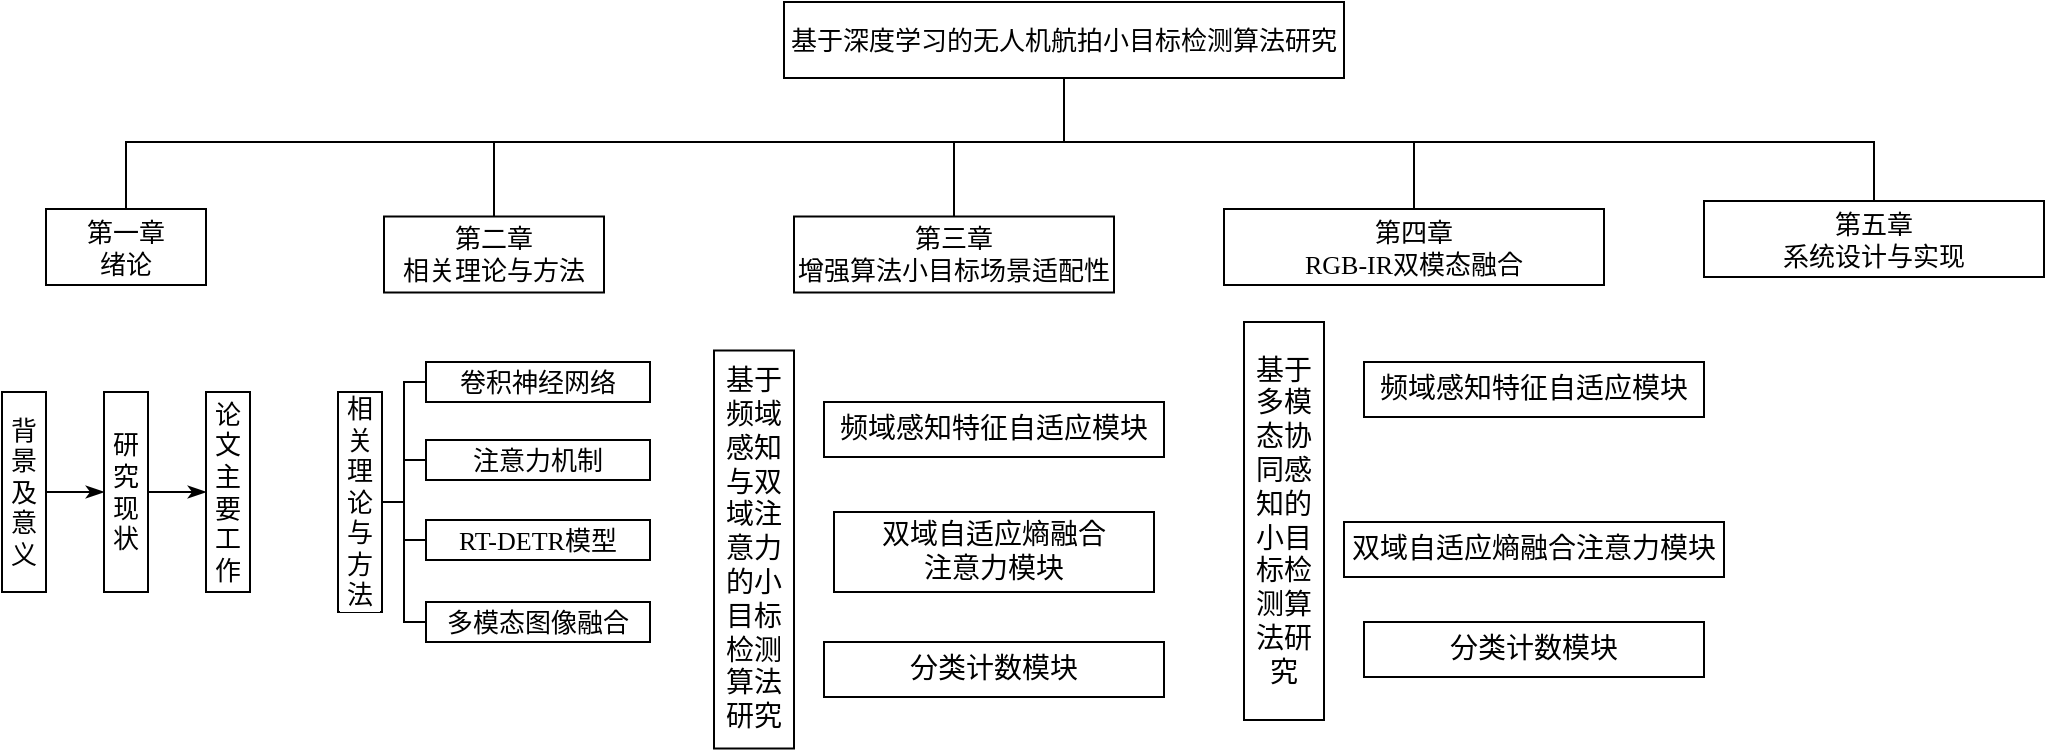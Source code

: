<mxfile version="26.1.0">
  <diagram name="第 1 页" id="Jhno6EoJuBNA1dP3zVc-">
    <mxGraphModel dx="928" dy="468" grid="1" gridSize="10" guides="1" tooltips="1" connect="1" arrows="1" fold="1" page="1" pageScale="1" pageWidth="827" pageHeight="1169" math="0" shadow="0">
      <root>
        <mxCell id="0" />
        <mxCell id="1" parent="0" />
        <mxCell id="KadRHXHtFz8DXNSLYVAC-9" style="edgeStyle=orthogonalEdgeStyle;shape=connector;rounded=0;orthogonalLoop=1;jettySize=auto;html=1;entryX=0.5;entryY=0;entryDx=0;entryDy=0;strokeColor=default;align=center;verticalAlign=middle;fontFamily=宋体;fontSize=13;fontColor=default;labelBackgroundColor=default;startFill=0;endArrow=none;" parent="1" source="KadRHXHtFz8DXNSLYVAC-1" target="KadRHXHtFz8DXNSLYVAC-3" edge="1">
          <mxGeometry relative="1" as="geometry">
            <Array as="points">
              <mxPoint x="720" y="390" />
              <mxPoint x="435" y="390" />
            </Array>
          </mxGeometry>
        </mxCell>
        <mxCell id="KadRHXHtFz8DXNSLYVAC-10" style="edgeStyle=orthogonalEdgeStyle;shape=connector;rounded=0;orthogonalLoop=1;jettySize=auto;html=1;entryX=0.5;entryY=0;entryDx=0;entryDy=0;strokeColor=default;align=center;verticalAlign=middle;fontFamily=宋体;fontSize=13;fontColor=default;labelBackgroundColor=default;startFill=0;endArrow=none;" parent="1" source="KadRHXHtFz8DXNSLYVAC-1" target="KadRHXHtFz8DXNSLYVAC-4" edge="1">
          <mxGeometry relative="1" as="geometry">
            <Array as="points">
              <mxPoint x="720" y="390" />
              <mxPoint x="665" y="390" />
            </Array>
          </mxGeometry>
        </mxCell>
        <mxCell id="KadRHXHtFz8DXNSLYVAC-11" style="edgeStyle=orthogonalEdgeStyle;shape=connector;rounded=0;orthogonalLoop=1;jettySize=auto;html=1;entryX=0.5;entryY=0;entryDx=0;entryDy=0;strokeColor=default;align=center;verticalAlign=middle;fontFamily=宋体;fontSize=13;fontColor=default;labelBackgroundColor=default;startFill=0;endArrow=none;" parent="1" source="KadRHXHtFz8DXNSLYVAC-1" target="KadRHXHtFz8DXNSLYVAC-5" edge="1">
          <mxGeometry relative="1" as="geometry">
            <Array as="points">
              <mxPoint x="720" y="390" />
              <mxPoint x="895" y="390" />
            </Array>
          </mxGeometry>
        </mxCell>
        <mxCell id="KadRHXHtFz8DXNSLYVAC-12" style="edgeStyle=orthogonalEdgeStyle;shape=connector;rounded=0;orthogonalLoop=1;jettySize=auto;html=1;entryX=0.5;entryY=0;entryDx=0;entryDy=0;strokeColor=default;align=center;verticalAlign=middle;fontFamily=宋体;fontSize=13;fontColor=default;labelBackgroundColor=default;startFill=0;endArrow=none;" parent="1" source="KadRHXHtFz8DXNSLYVAC-1" target="KadRHXHtFz8DXNSLYVAC-6" edge="1">
          <mxGeometry relative="1" as="geometry">
            <Array as="points">
              <mxPoint x="720" y="390" />
              <mxPoint x="1125" y="390" />
            </Array>
          </mxGeometry>
        </mxCell>
        <mxCell id="LNBZi4P7y57LkKZolX_N-5" style="edgeStyle=orthogonalEdgeStyle;rounded=0;orthogonalLoop=1;jettySize=auto;html=1;entryX=0.5;entryY=0;entryDx=0;entryDy=0;endArrow=none;startFill=0;" edge="1" parent="1" source="KadRHXHtFz8DXNSLYVAC-1" target="KadRHXHtFz8DXNSLYVAC-2">
          <mxGeometry relative="1" as="geometry">
            <Array as="points">
              <mxPoint x="720" y="390" />
              <mxPoint x="251" y="390" />
            </Array>
          </mxGeometry>
        </mxCell>
        <mxCell id="KadRHXHtFz8DXNSLYVAC-1" value="基于深度学习的无人机航拍小目标检测算法研究" style="rounded=0;whiteSpace=wrap;html=1;fontFamily=宋体;fontSize=13;" parent="1" vertex="1">
          <mxGeometry x="580" y="320" width="280" height="38" as="geometry" />
        </mxCell>
        <mxCell id="KadRHXHtFz8DXNSLYVAC-2" value="第一章&lt;div&gt;绪论&lt;/div&gt;" style="rounded=0;whiteSpace=wrap;html=1;fontFamily=宋体;fontSize=13;" parent="1" vertex="1">
          <mxGeometry x="211" y="423.5" width="80" height="38" as="geometry" />
        </mxCell>
        <mxCell id="KadRHXHtFz8DXNSLYVAC-3" value="第二章&lt;div&gt;相关理论与方法&lt;/div&gt;" style="rounded=0;whiteSpace=wrap;html=1;fontFamily=宋体;fontSize=13;" parent="1" vertex="1">
          <mxGeometry x="380" y="427.25" width="110" height="38" as="geometry" />
        </mxCell>
        <mxCell id="KadRHXHtFz8DXNSLYVAC-4" value="第三章&lt;div&gt;增强算法小目标场景适配性&lt;/div&gt;" style="rounded=0;whiteSpace=wrap;html=1;fontFamily=宋体;fontSize=13;" parent="1" vertex="1">
          <mxGeometry x="585" y="427.25" width="160" height="38" as="geometry" />
        </mxCell>
        <mxCell id="KadRHXHtFz8DXNSLYVAC-5" value="第四章&lt;div&gt;RGB-IR双模态融合&lt;/div&gt;" style="rounded=0;whiteSpace=wrap;html=1;fontFamily=宋体;fontSize=13;" parent="1" vertex="1">
          <mxGeometry x="800" y="423.5" width="190" height="38" as="geometry" />
        </mxCell>
        <mxCell id="KadRHXHtFz8DXNSLYVAC-6" value="第五章&lt;div&gt;&lt;span&gt;系统设计与实现&lt;/span&gt;&lt;/div&gt;" style="rounded=0;whiteSpace=wrap;html=1;fontFamily=宋体;fontSize=13;" parent="1" vertex="1">
          <mxGeometry x="1040" y="419.5" width="170" height="38" as="geometry" />
        </mxCell>
        <mxCell id="KadRHXHtFz8DXNSLYVAC-19" value="&lt;span style=&quot;font-size: 10.5pt;&quot;&gt;基于频域感知与双域注意力的小目标检测算法研究&lt;/span&gt;" style="rounded=0;whiteSpace=wrap;html=1;fontFamily=宋体;fontSize=13;fontColor=default;labelBackgroundColor=default;horizontal=1;verticalAlign=middle;" parent="1" vertex="1">
          <mxGeometry x="545" y="494.25" width="40" height="199" as="geometry" />
        </mxCell>
        <mxCell id="KadRHXHtFz8DXNSLYVAC-30" value="" style="group;fontFamily=宋体;fontSize=13;" parent="1" vertex="1" connectable="0">
          <mxGeometry x="189" y="515" width="124" height="100" as="geometry" />
        </mxCell>
        <mxCell id="KadRHXHtFz8DXNSLYVAC-28" style="edgeStyle=orthogonalEdgeStyle;shape=connector;rounded=0;orthogonalLoop=1;jettySize=auto;html=1;entryX=0;entryY=0.5;entryDx=0;entryDy=0;strokeColor=default;align=center;verticalAlign=middle;fontFamily=宋体;fontSize=13;fontColor=default;labelBackgroundColor=default;startFill=0;endArrow=classicThin;endFill=1;" parent="KadRHXHtFz8DXNSLYVAC-30" source="KadRHXHtFz8DXNSLYVAC-14" target="KadRHXHtFz8DXNSLYVAC-15" edge="1">
          <mxGeometry relative="1" as="geometry" />
        </mxCell>
        <mxCell id="KadRHXHtFz8DXNSLYVAC-14" value="背景及意义" style="rounded=0;whiteSpace=wrap;html=1;fontFamily=宋体;fontSize=13;fontColor=default;labelBackgroundColor=default;horizontal=1;verticalAlign=middle;" parent="KadRHXHtFz8DXNSLYVAC-30" vertex="1">
          <mxGeometry width="22" height="100" as="geometry" />
        </mxCell>
        <mxCell id="KadRHXHtFz8DXNSLYVAC-29" style="edgeStyle=orthogonalEdgeStyle;shape=connector;rounded=0;orthogonalLoop=1;jettySize=auto;html=1;entryX=0;entryY=0.5;entryDx=0;entryDy=0;strokeColor=default;align=center;verticalAlign=middle;fontFamily=宋体;fontSize=13;fontColor=default;labelBackgroundColor=default;startFill=0;endArrow=classicThin;endFill=1;" parent="KadRHXHtFz8DXNSLYVAC-30" source="KadRHXHtFz8DXNSLYVAC-15" target="KadRHXHtFz8DXNSLYVAC-16" edge="1">
          <mxGeometry relative="1" as="geometry" />
        </mxCell>
        <mxCell id="KadRHXHtFz8DXNSLYVAC-15" value="研究现状" style="rounded=0;whiteSpace=wrap;html=1;fontFamily=宋体;fontSize=13;fontColor=default;labelBackgroundColor=default;horizontal=1;verticalAlign=middle;" parent="KadRHXHtFz8DXNSLYVAC-30" vertex="1">
          <mxGeometry x="51" width="22" height="100" as="geometry" />
        </mxCell>
        <mxCell id="KadRHXHtFz8DXNSLYVAC-16" value="论文主要工作" style="rounded=0;whiteSpace=wrap;html=1;fontFamily=宋体;fontSize=13;fontColor=default;labelBackgroundColor=default;horizontal=1;verticalAlign=middle;" parent="KadRHXHtFz8DXNSLYVAC-30" vertex="1">
          <mxGeometry x="102" width="22" height="100" as="geometry" />
        </mxCell>
        <mxCell id="KadRHXHtFz8DXNSLYVAC-35" value="" style="group;fontFamily=宋体;fontSize=13;" parent="1" vertex="1" connectable="0">
          <mxGeometry x="357" y="500" width="156" height="140" as="geometry" />
        </mxCell>
        <mxCell id="KadRHXHtFz8DXNSLYVAC-31" style="edgeStyle=orthogonalEdgeStyle;shape=connector;rounded=0;orthogonalLoop=1;jettySize=auto;html=1;entryX=0;entryY=0.5;entryDx=0;entryDy=0;strokeColor=default;align=center;verticalAlign=middle;fontFamily=宋体;fontSize=13;fontColor=default;labelBackgroundColor=default;startFill=0;endArrow=none;exitX=1;exitY=0.5;exitDx=0;exitDy=0;" parent="KadRHXHtFz8DXNSLYVAC-35" source="KadRHXHtFz8DXNSLYVAC-18" target="KadRHXHtFz8DXNSLYVAC-21" edge="1">
          <mxGeometry relative="1" as="geometry">
            <mxPoint x="15" y="70" as="sourcePoint" />
            <mxPoint x="39" y="10" as="targetPoint" />
            <Array as="points">
              <mxPoint x="33" y="70" />
              <mxPoint x="33" y="10" />
            </Array>
          </mxGeometry>
        </mxCell>
        <mxCell id="KadRHXHtFz8DXNSLYVAC-32" style="edgeStyle=orthogonalEdgeStyle;shape=connector;rounded=0;orthogonalLoop=1;jettySize=auto;html=1;entryX=0;entryY=0.5;entryDx=0;entryDy=0;strokeColor=default;align=center;verticalAlign=middle;fontFamily=宋体;fontSize=13;fontColor=default;labelBackgroundColor=default;startFill=0;endArrow=none;" parent="KadRHXHtFz8DXNSLYVAC-35" edge="1">
          <mxGeometry relative="1" as="geometry">
            <mxPoint x="25.0" y="70.0" as="sourcePoint" />
            <mxPoint x="49" y="49" as="targetPoint" />
            <Array as="points">
              <mxPoint x="33" y="70" />
              <mxPoint x="33" y="49" />
            </Array>
          </mxGeometry>
        </mxCell>
        <mxCell id="KadRHXHtFz8DXNSLYVAC-33" style="edgeStyle=orthogonalEdgeStyle;shape=connector;rounded=0;orthogonalLoop=1;jettySize=auto;html=1;entryX=0;entryY=0.5;entryDx=0;entryDy=0;strokeColor=default;align=center;verticalAlign=middle;fontFamily=宋体;fontSize=13;fontColor=default;labelBackgroundColor=default;startFill=0;endArrow=none;" parent="KadRHXHtFz8DXNSLYVAC-35" edge="1">
          <mxGeometry relative="1" as="geometry">
            <mxPoint x="27" y="70" as="sourcePoint" />
            <mxPoint x="49" y="89" as="targetPoint" />
            <Array as="points">
              <mxPoint x="33" y="70" />
              <mxPoint x="33" y="89" />
            </Array>
          </mxGeometry>
        </mxCell>
        <mxCell id="KadRHXHtFz8DXNSLYVAC-34" style="edgeStyle=orthogonalEdgeStyle;shape=connector;rounded=0;orthogonalLoop=1;jettySize=auto;html=1;entryX=0;entryY=0.5;entryDx=0;entryDy=0;strokeColor=default;align=center;verticalAlign=middle;fontFamily=宋体;fontSize=13;fontColor=default;labelBackgroundColor=default;startFill=0;endArrow=none;" parent="KadRHXHtFz8DXNSLYVAC-35" target="KadRHXHtFz8DXNSLYVAC-24" edge="1">
          <mxGeometry relative="1" as="geometry">
            <mxPoint x="17" y="70" as="sourcePoint" />
            <mxPoint x="39" y="130" as="targetPoint" />
            <Array as="points">
              <mxPoint x="33" y="70" />
              <mxPoint x="33" y="130" />
            </Array>
          </mxGeometry>
        </mxCell>
        <mxCell id="KadRHXHtFz8DXNSLYVAC-18" value="相关理论与方法" style="rounded=0;whiteSpace=wrap;html=1;fontFamily=宋体;fontSize=13;fontColor=default;labelBackgroundColor=default;horizontal=1;verticalAlign=middle;" parent="KadRHXHtFz8DXNSLYVAC-35" vertex="1">
          <mxGeometry y="15" width="22" height="110" as="geometry" />
        </mxCell>
        <mxCell id="KadRHXHtFz8DXNSLYVAC-21" value="卷积神经网络" style="rounded=0;whiteSpace=wrap;html=1;fontFamily=宋体;fontSize=13;fontColor=default;labelBackgroundColor=default;" parent="KadRHXHtFz8DXNSLYVAC-35" vertex="1">
          <mxGeometry x="44" width="112" height="20" as="geometry" />
        </mxCell>
        <mxCell id="KadRHXHtFz8DXNSLYVAC-22" value="注意力机制" style="rounded=0;whiteSpace=wrap;html=1;fontFamily=宋体;fontSize=13;fontColor=default;labelBackgroundColor=default;" parent="KadRHXHtFz8DXNSLYVAC-35" vertex="1">
          <mxGeometry x="44" y="39" width="112" height="20" as="geometry" />
        </mxCell>
        <mxCell id="KadRHXHtFz8DXNSLYVAC-23" value="RT-DETR模型" style="rounded=0;whiteSpace=wrap;html=1;fontFamily=宋体;fontSize=13;fontColor=default;labelBackgroundColor=default;" parent="KadRHXHtFz8DXNSLYVAC-35" vertex="1">
          <mxGeometry x="44" y="79" width="112" height="20" as="geometry" />
        </mxCell>
        <mxCell id="KadRHXHtFz8DXNSLYVAC-24" value="多模态图像融合" style="rounded=0;whiteSpace=wrap;html=1;fontFamily=宋体;fontSize=13;fontColor=default;labelBackgroundColor=default;" parent="KadRHXHtFz8DXNSLYVAC-35" vertex="1">
          <mxGeometry x="44" y="120" width="112" height="20" as="geometry" />
        </mxCell>
        <mxCell id="KadRHXHtFz8DXNSLYVAC-25" style="edgeStyle=orthogonalEdgeStyle;shape=connector;rounded=0;orthogonalLoop=1;jettySize=auto;html=1;exitX=0.5;exitY=1;exitDx=0;exitDy=0;strokeColor=default;align=center;verticalAlign=middle;fontFamily=宋体;fontSize=13;fontColor=default;labelBackgroundColor=default;startFill=0;endArrow=none;" parent="KadRHXHtFz8DXNSLYVAC-35" source="KadRHXHtFz8DXNSLYVAC-21" target="KadRHXHtFz8DXNSLYVAC-21" edge="1">
          <mxGeometry relative="1" as="geometry" />
        </mxCell>
        <mxCell id="LNBZi4P7y57LkKZolX_N-2" value="&lt;span style=&quot;font-size: 10.5pt;&quot;&gt;频域感知特征自适应模块&lt;/span&gt;" style="rounded=0;whiteSpace=wrap;html=1;fontFamily=宋体;fontSize=13;fontColor=default;labelBackgroundColor=default;horizontal=1;verticalAlign=middle;" vertex="1" parent="1">
          <mxGeometry x="600" y="520" width="170" height="27.5" as="geometry" />
        </mxCell>
        <mxCell id="LNBZi4P7y57LkKZolX_N-3" value="&lt;span style=&quot;font-size: 10.5pt;&quot;&gt;双域自适应熵融合&lt;/span&gt;&lt;div&gt;&lt;span style=&quot;font-size: 10.5pt;&quot;&gt;注意力模块&lt;/span&gt;&lt;/div&gt;" style="rounded=0;whiteSpace=wrap;html=1;fontFamily=宋体;fontSize=13;fontColor=default;labelBackgroundColor=default;horizontal=1;verticalAlign=middle;" vertex="1" parent="1">
          <mxGeometry x="605" y="575" width="160" height="40" as="geometry" />
        </mxCell>
        <mxCell id="LNBZi4P7y57LkKZolX_N-4" value="&lt;span style=&quot;font-size: 10.5pt;&quot;&gt;分类计数模块&lt;/span&gt;" style="rounded=0;whiteSpace=wrap;html=1;fontFamily=宋体;fontSize=13;fontColor=default;labelBackgroundColor=default;horizontal=1;verticalAlign=middle;" vertex="1" parent="1">
          <mxGeometry x="600" y="640" width="170" height="27.5" as="geometry" />
        </mxCell>
        <mxCell id="LNBZi4P7y57LkKZolX_N-7" value="&lt;span style=&quot;font-size: 10.5pt;&quot;&gt;基于多模态协同感知的小目标检测算法研究&lt;/span&gt;" style="rounded=0;whiteSpace=wrap;html=1;fontFamily=宋体;fontSize=13;fontColor=default;labelBackgroundColor=default;horizontal=1;verticalAlign=middle;" vertex="1" parent="1">
          <mxGeometry x="810" y="480" width="40" height="199" as="geometry" />
        </mxCell>
        <mxCell id="LNBZi4P7y57LkKZolX_N-8" value="&lt;span style=&quot;font-size: 10.5pt;&quot;&gt;频域感知特征自适应模块&lt;/span&gt;" style="rounded=0;whiteSpace=wrap;html=1;fontFamily=宋体;fontSize=13;fontColor=default;labelBackgroundColor=default;horizontal=1;verticalAlign=middle;" vertex="1" parent="1">
          <mxGeometry x="870" y="500" width="170" height="27.5" as="geometry" />
        </mxCell>
        <mxCell id="LNBZi4P7y57LkKZolX_N-9" value="&lt;span style=&quot;font-size: 10.5pt;&quot;&gt;双域自适应熵融合注意力模块&lt;/span&gt;" style="rounded=0;whiteSpace=wrap;html=1;fontFamily=宋体;fontSize=13;fontColor=default;labelBackgroundColor=default;horizontal=1;verticalAlign=middle;" vertex="1" parent="1">
          <mxGeometry x="860" y="580" width="190" height="27.5" as="geometry" />
        </mxCell>
        <mxCell id="LNBZi4P7y57LkKZolX_N-10" value="&lt;span style=&quot;font-size: 10.5pt;&quot;&gt;分类计数模块&lt;/span&gt;" style="rounded=0;whiteSpace=wrap;html=1;fontFamily=宋体;fontSize=13;fontColor=default;labelBackgroundColor=default;horizontal=1;verticalAlign=middle;" vertex="1" parent="1">
          <mxGeometry x="870" y="630" width="170" height="27.5" as="geometry" />
        </mxCell>
      </root>
    </mxGraphModel>
  </diagram>
</mxfile>
